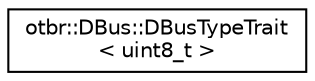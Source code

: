 digraph "Graphical Class Hierarchy"
{
  edge [fontname="Helvetica",fontsize="10",labelfontname="Helvetica",labelfontsize="10"];
  node [fontname="Helvetica",fontsize="10",shape=record];
  rankdir="LR";
  Node0 [label="otbr::DBus::DBusTypeTrait\l\< uint8_t \>",height=0.2,width=0.4,color="black", fillcolor="white", style="filled",URL="$d3/da2/structotbr_1_1DBus_1_1DBusTypeTrait_3_01uint8__t_01_4.html"];
}
